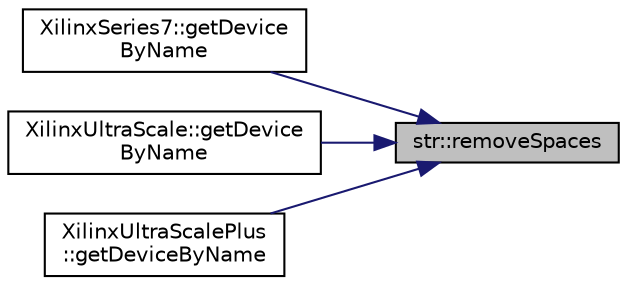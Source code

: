 digraph "str::removeSpaces"
{
 // INTERACTIVE_SVG=YES
 // LATEX_PDF_SIZE
  edge [fontname="Helvetica",fontsize="10",labelfontname="Helvetica",labelfontsize="10"];
  node [fontname="Helvetica",fontsize="10",shape=record];
  rankdir="RL";
  Node1 [label="str::removeSpaces",height=0.2,width=0.4,color="black", fillcolor="grey75", style="filled", fontcolor="black",tooltip="Removes all space chars of str returns the resulting std::string."];
  Node1 -> Node2 [dir="back",color="midnightblue",fontsize="10",style="solid",fontname="Helvetica"];
  Node2 [label="XilinxSeries7::getDevice\lByName",height=0.2,width=0.4,color="black", fillcolor="white", style="filled",URL="$classXilinxSeries7.html#a3a86a4b901e87e80f8e1be3430ddc573",tooltip=" "];
  Node1 -> Node3 [dir="back",color="midnightblue",fontsize="10",style="solid",fontname="Helvetica"];
  Node3 [label="XilinxUltraScale::getDevice\lByName",height=0.2,width=0.4,color="black", fillcolor="white", style="filled",URL="$classXilinxUltraScale.html#a8373de2e75284ab358bb94d371feedc4",tooltip=" "];
  Node1 -> Node4 [dir="back",color="midnightblue",fontsize="10",style="solid",fontname="Helvetica"];
  Node4 [label="XilinxUltraScalePlus\l::getDeviceByName",height=0.2,width=0.4,color="black", fillcolor="white", style="filled",URL="$classXilinxUltraScalePlus.html#aba3c5534838cd23ae706ccbc2b2c7cb6",tooltip=" "];
}
